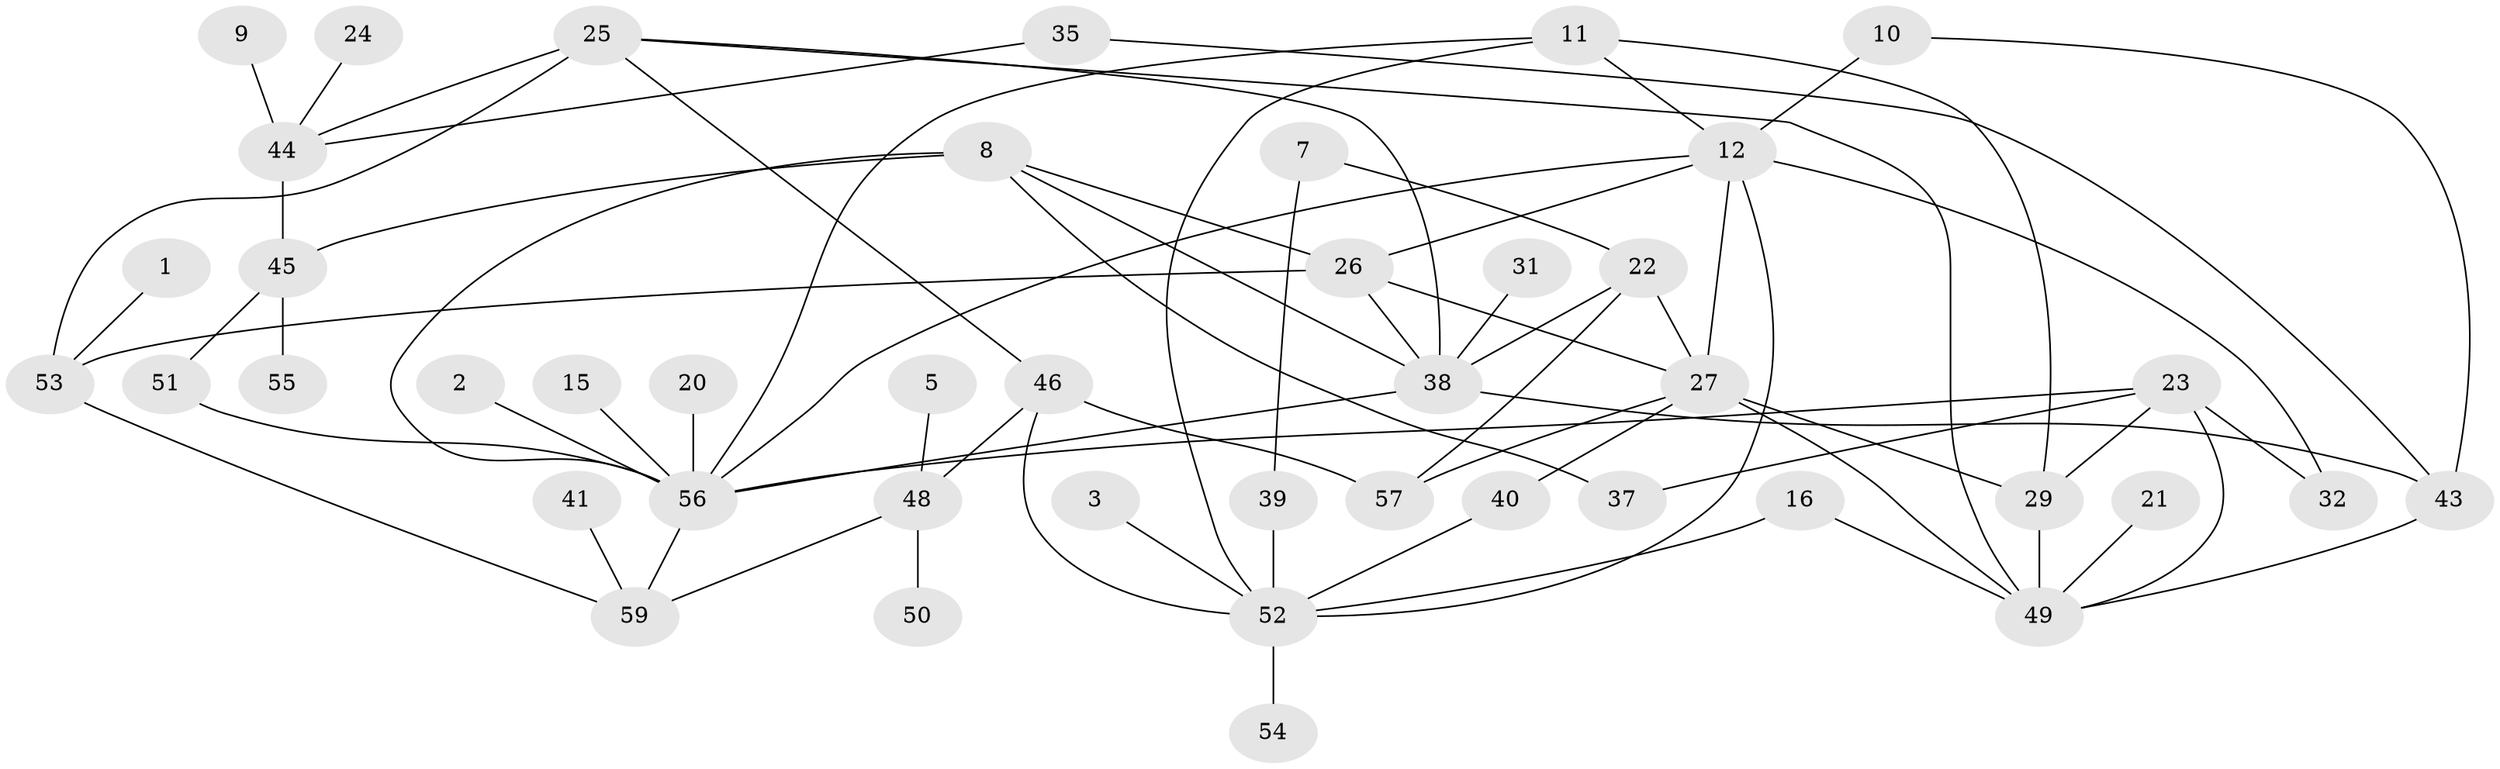 // original degree distribution, {4: 0.1271186440677966, 1: 0.211864406779661, 2: 0.2627118644067797, 3: 0.1864406779661017, 5: 0.0847457627118644, 0: 0.11864406779661017, 7: 0.00847457627118644}
// Generated by graph-tools (version 1.1) at 2025/49/03/09/25 03:49:09]
// undirected, 44 vertices, 71 edges
graph export_dot {
graph [start="1"]
  node [color=gray90,style=filled];
  1;
  2;
  3;
  5;
  7;
  8;
  9;
  10;
  11;
  12;
  15;
  16;
  20;
  21;
  22;
  23;
  24;
  25;
  26;
  27;
  29;
  31;
  32;
  35;
  37;
  38;
  39;
  40;
  41;
  43;
  44;
  45;
  46;
  48;
  49;
  50;
  51;
  52;
  53;
  54;
  55;
  56;
  57;
  59;
  1 -- 53 [weight=1.0];
  2 -- 56 [weight=1.0];
  3 -- 52 [weight=1.0];
  5 -- 48 [weight=1.0];
  7 -- 22 [weight=1.0];
  7 -- 39 [weight=1.0];
  8 -- 26 [weight=1.0];
  8 -- 37 [weight=1.0];
  8 -- 38 [weight=1.0];
  8 -- 45 [weight=1.0];
  8 -- 56 [weight=1.0];
  9 -- 44 [weight=1.0];
  10 -- 12 [weight=1.0];
  10 -- 43 [weight=1.0];
  11 -- 12 [weight=1.0];
  11 -- 29 [weight=1.0];
  11 -- 52 [weight=1.0];
  11 -- 56 [weight=1.0];
  12 -- 26 [weight=1.0];
  12 -- 27 [weight=2.0];
  12 -- 32 [weight=1.0];
  12 -- 52 [weight=1.0];
  12 -- 56 [weight=1.0];
  15 -- 56 [weight=1.0];
  16 -- 49 [weight=1.0];
  16 -- 52 [weight=1.0];
  20 -- 56 [weight=1.0];
  21 -- 49 [weight=1.0];
  22 -- 27 [weight=1.0];
  22 -- 38 [weight=1.0];
  22 -- 57 [weight=1.0];
  23 -- 29 [weight=1.0];
  23 -- 32 [weight=1.0];
  23 -- 37 [weight=1.0];
  23 -- 49 [weight=2.0];
  23 -- 56 [weight=1.0];
  24 -- 44 [weight=1.0];
  25 -- 38 [weight=1.0];
  25 -- 44 [weight=2.0];
  25 -- 46 [weight=1.0];
  25 -- 49 [weight=1.0];
  25 -- 53 [weight=1.0];
  26 -- 27 [weight=1.0];
  26 -- 38 [weight=1.0];
  26 -- 53 [weight=1.0];
  27 -- 29 [weight=1.0];
  27 -- 40 [weight=1.0];
  27 -- 49 [weight=2.0];
  27 -- 57 [weight=1.0];
  29 -- 49 [weight=1.0];
  31 -- 38 [weight=1.0];
  35 -- 43 [weight=1.0];
  35 -- 44 [weight=1.0];
  38 -- 43 [weight=1.0];
  38 -- 56 [weight=1.0];
  39 -- 52 [weight=2.0];
  40 -- 52 [weight=1.0];
  41 -- 59 [weight=1.0];
  43 -- 49 [weight=1.0];
  44 -- 45 [weight=1.0];
  45 -- 51 [weight=1.0];
  45 -- 55 [weight=1.0];
  46 -- 48 [weight=1.0];
  46 -- 52 [weight=1.0];
  46 -- 57 [weight=1.0];
  48 -- 50 [weight=1.0];
  48 -- 59 [weight=1.0];
  51 -- 56 [weight=1.0];
  52 -- 54 [weight=1.0];
  53 -- 59 [weight=1.0];
  56 -- 59 [weight=1.0];
}
